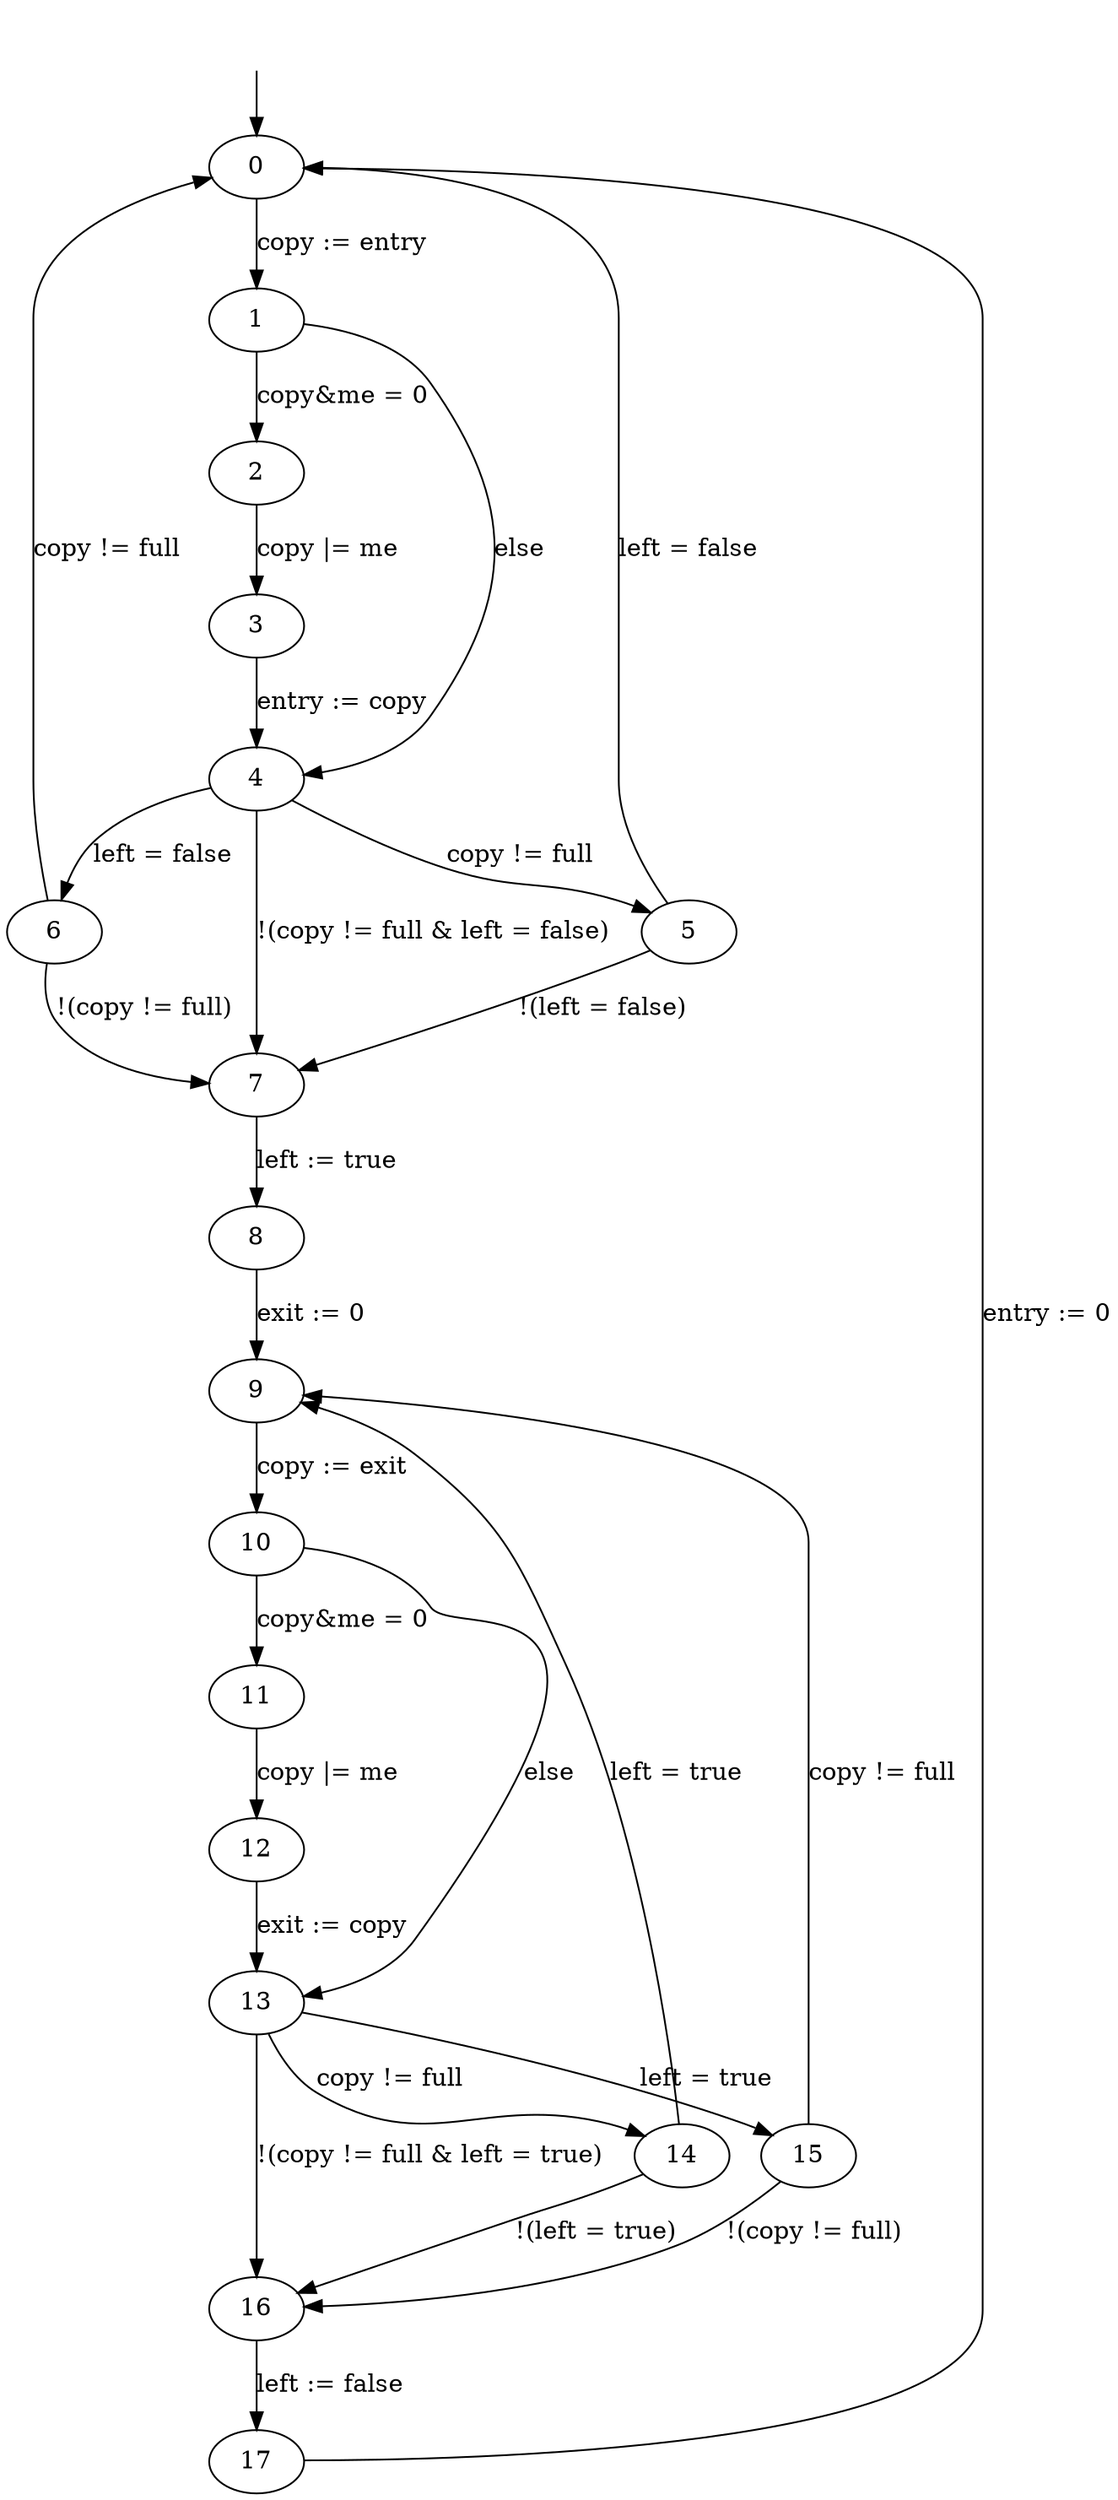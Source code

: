 digraph {

	initial_state_source [style=invis]
	initial_state_source -> "0"

	"0"  -> "1"  [weight=10, label="copy := entry"]

	"1"  -> "2"  [weight=10, label="copy&me = 0"]
	"2"  -> "3"  [weight=10, label="copy |= me"]
	"3"  -> "4"  [weight=10, label="entry := copy"]
	"1"  -> "4"  [label="else"]

	"4"  -> "5"  [label="copy != full"]
	"4"  -> "6"  [label="left = false"]
	"4"  -> "7"  [weight=10, label="!(copy != full & left = false)"]
	"5"  -> "0"  [label="left = false"]
	"5"  -> "7"  [label="!(left = false)"]
	"6"  -> "0"  [label="copy != full"]
	"6"  -> "7"  [label="!(copy != full)"]

	"7"  -> "8"  [weight=10, label="left := true"]
	"8"  -> "9"  [weight=10, label="exit := 0"]

	"9"  -> "10" [weight=10, label="copy := exit"]
	"10" -> "11" [weight=10, label="copy&me = 0"]
	"11" -> "12" [weight=10, label="copy |= me"]
	"12" -> "13" [weight=10, label="exit := copy"]
	"10" -> "13" [label="else"]

	"13" -> "14" [label="copy != full"]
	"14" -> "9"  [label="left = true"]
	"14" -> "16" [label="!(left = true)"]
	"13" -> "16" [weight=10, label="!(copy != full & left = true)"]
	"13" -> "15" [label="left = true"]
	"15" -> "9"  [label="copy != full"]
	"15" -> "16" [label="!(copy != full)"]

	"16" -> "17" [weight=10, label="left := false"]
	"17" -> "0"  [label="entry := 0"]
}

